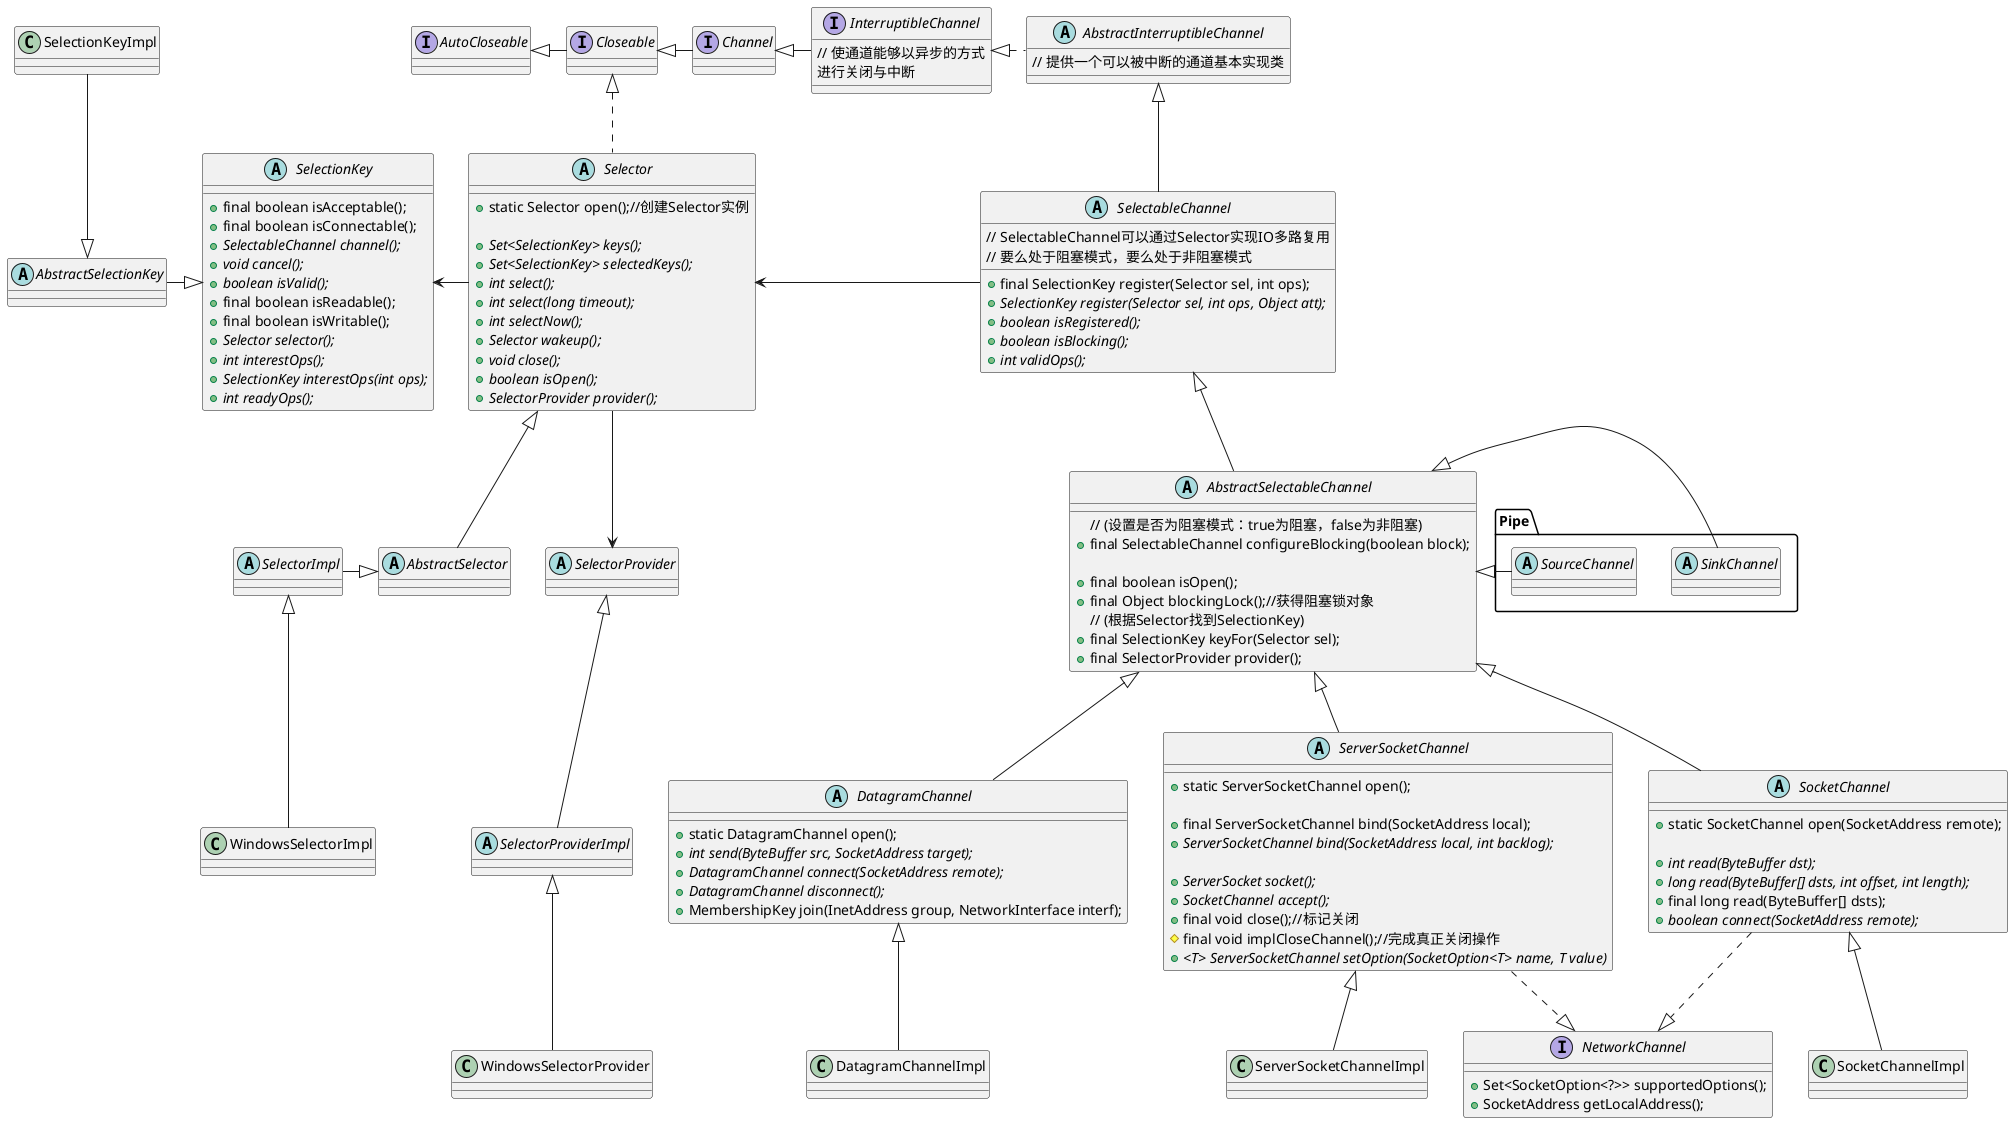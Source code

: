 @startuml
/'选择器'/
interface AutoCloseable
interface Closeable
Closeable -left-|> AutoCloseable
abstract class Selector{
  + static Selector open();//创建Selector实例

  + {abstract} Set<SelectionKey> keys();
  + {abstract} Set<SelectionKey> selectedKeys();
  + {abstract} int select();
  + {abstract} int select(long timeout);
  + {abstract} int selectNow();
  + {abstract} Selector wakeup();
  + {abstract} void close();
  + {abstract} boolean isOpen();
  + {abstract} SelectorProvider provider();
}
abstract class AbstractSelector
AbstractSelector -up-|> Selector
abstract class SelectorImpl
SelectorImpl -right-|> AbstractSelector
class WindowsSelectorImpl
WindowsSelectorImpl -up-|>SelectorImpl
Selector .up.|> Closeable
abstract class SelectionKey{
  + final boolean isAcceptable();
  + final boolean isConnectable();
  + {abstract} SelectableChannel channel();
  + {abstract} void cancel();
  + {abstract} boolean isValid();
  + final boolean isReadable();
  + final boolean isWritable();
  + {abstract} Selector selector();
  + {abstract} int interestOps();
  + {abstract} SelectionKey interestOps(int ops);
  + {abstract} int readyOps();
}
interface Channel
interface InterruptibleChannel{
  // 使通道能够以异步的方式\n进行关闭与中断
}
abstract class AbstractInterruptibleChannel{
  // 提供一个可以被中断的通道基本实现类
}
abstract class SelectableChannel{
  // SelectableChannel可以通过Selector实现IO多路复用
  // 要么处于阻塞模式，要么处于非阻塞模式
  + final SelectionKey register(Selector sel, int ops);
  + {abstract} SelectionKey register(Selector sel, int ops, Object att);
  + {abstract} boolean isRegistered();
  + {abstract} boolean isBlocking();
  + {abstract} int validOps();
}
SelectableChannel-left->Selector
Channel -left-|> Closeable
InterruptibleChannel -left-|> Channel
AbstractInterruptibleChannel .left.|>InterruptibleChannel
SelectableChannel -up-|> AbstractInterruptibleChannel
Selector -left->SelectionKey
abstract class AbstractSelectionKey
AbstractSelectionKey -right-|> SelectionKey
class SelectionKeyImpl
SelectionKeyImpl -down-|> AbstractSelectionKey

abstract class AbstractSelectableChannel{
  // (设置是否为阻塞模式：true为阻塞，false为非阻塞)
  + final SelectableChannel configureBlocking(boolean block);

  + final boolean isOpen();
  + final Object blockingLock();//获得阻塞锁对象
  // (根据Selector找到SelectionKey)
  + final SelectionKey keyFor(Selector sel);
  + final SelectorProvider provider();
}
abstract class DatagramChannel{
  + static DatagramChannel open();
  + {abstract} int send(ByteBuffer src, SocketAddress target);
  + {abstract} DatagramChannel connect(SocketAddress remote);
  + {abstract} DatagramChannel disconnect();
  + MembershipKey join(InetAddress group, NetworkInterface interf);
}
class DatagramChannelImpl
DatagramChannelImpl -up-|> DatagramChannel
abstract class SocketChannel{
  + static SocketChannel open(SocketAddress remote);

  + {abstract} int read(ByteBuffer dst);
  + {abstract} long read(ByteBuffer[] dsts, int offset, int length);
  + final long read(ByteBuffer[] dsts);
  + {abstract} boolean connect(SocketAddress remote);
}
class SocketChannelImpl
SocketChannelImpl -up-|> SocketChannel
abstract class ServerSocketChannel{
  + static ServerSocketChannel open();

  + final ServerSocketChannel bind(SocketAddress local);
  + {abstract} ServerSocketChannel bind(SocketAddress local, int backlog);

  + {abstract} ServerSocket socket();
  + {abstract} SocketChannel accept();
  + final void close();//标记关闭
  # final void implCloseChannel();//完成真正关闭操作
  + {abstract} <T> ServerSocketChannel setOption(SocketOption<T> name, T value)

}
abstract class Pipe.SinkChannel
abstract class Pipe.SourceChannel
AbstractSelectableChannel -up-|> SelectableChannel
DatagramChannel -up-|> AbstractSelectableChannel
SocketChannel -up-|> AbstractSelectableChannel
ServerSocketChannel -up-|> AbstractSelectableChannel
Pipe.SinkChannel -left-|> AbstractSelectableChannel
Pipe.SourceChannel -left-|> AbstractSelectableChannel
interface NetworkChannel{
  + Set<SocketOption<?>> supportedOptions();
  + SocketAddress getLocalAddress();
}
ServerSocketChannel ..|> NetworkChannel
SocketChannel ..|> NetworkChannel
class ServerSocketChannelImpl
ServerSocketChannelImpl -up-|> ServerSocketChannel

abstract class SelectorProvider
abstract class SelectorProviderImpl
SelectorProviderImpl -up-|> SelectorProvider
class WindowsSelectorProvider
WindowsSelectorProvider -up-|>SelectorProviderImpl
Selector-->SelectorProvider
@enduml

